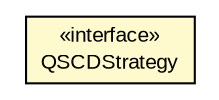 #!/usr/local/bin/dot
#
# Class diagram 
# Generated by UMLGraph version R5_6-24-gf6e263 (http://www.umlgraph.org/)
#

digraph G {
	edge [fontname="arial",fontsize=10,labelfontname="arial",labelfontsize=10];
	node [fontname="arial",fontsize=10,shape=plaintext];
	nodesep=0.25;
	ranksep=0.5;
	// eu.europa.esig.dss.validation.process.qualification.certificate.checks.qscd.QSCDStrategy
	c532502 [label=<<table title="eu.europa.esig.dss.validation.process.qualification.certificate.checks.qscd.QSCDStrategy" border="0" cellborder="1" cellspacing="0" cellpadding="2" port="p" bgcolor="lemonChiffon" href="./QSCDStrategy.html">
		<tr><td><table border="0" cellspacing="0" cellpadding="1">
<tr><td align="center" balign="center"> &#171;interface&#187; </td></tr>
<tr><td align="center" balign="center"> QSCDStrategy </td></tr>
		</table></td></tr>
		</table>>, URL="./QSCDStrategy.html", fontname="arial", fontcolor="black", fontsize=10.0];
}

